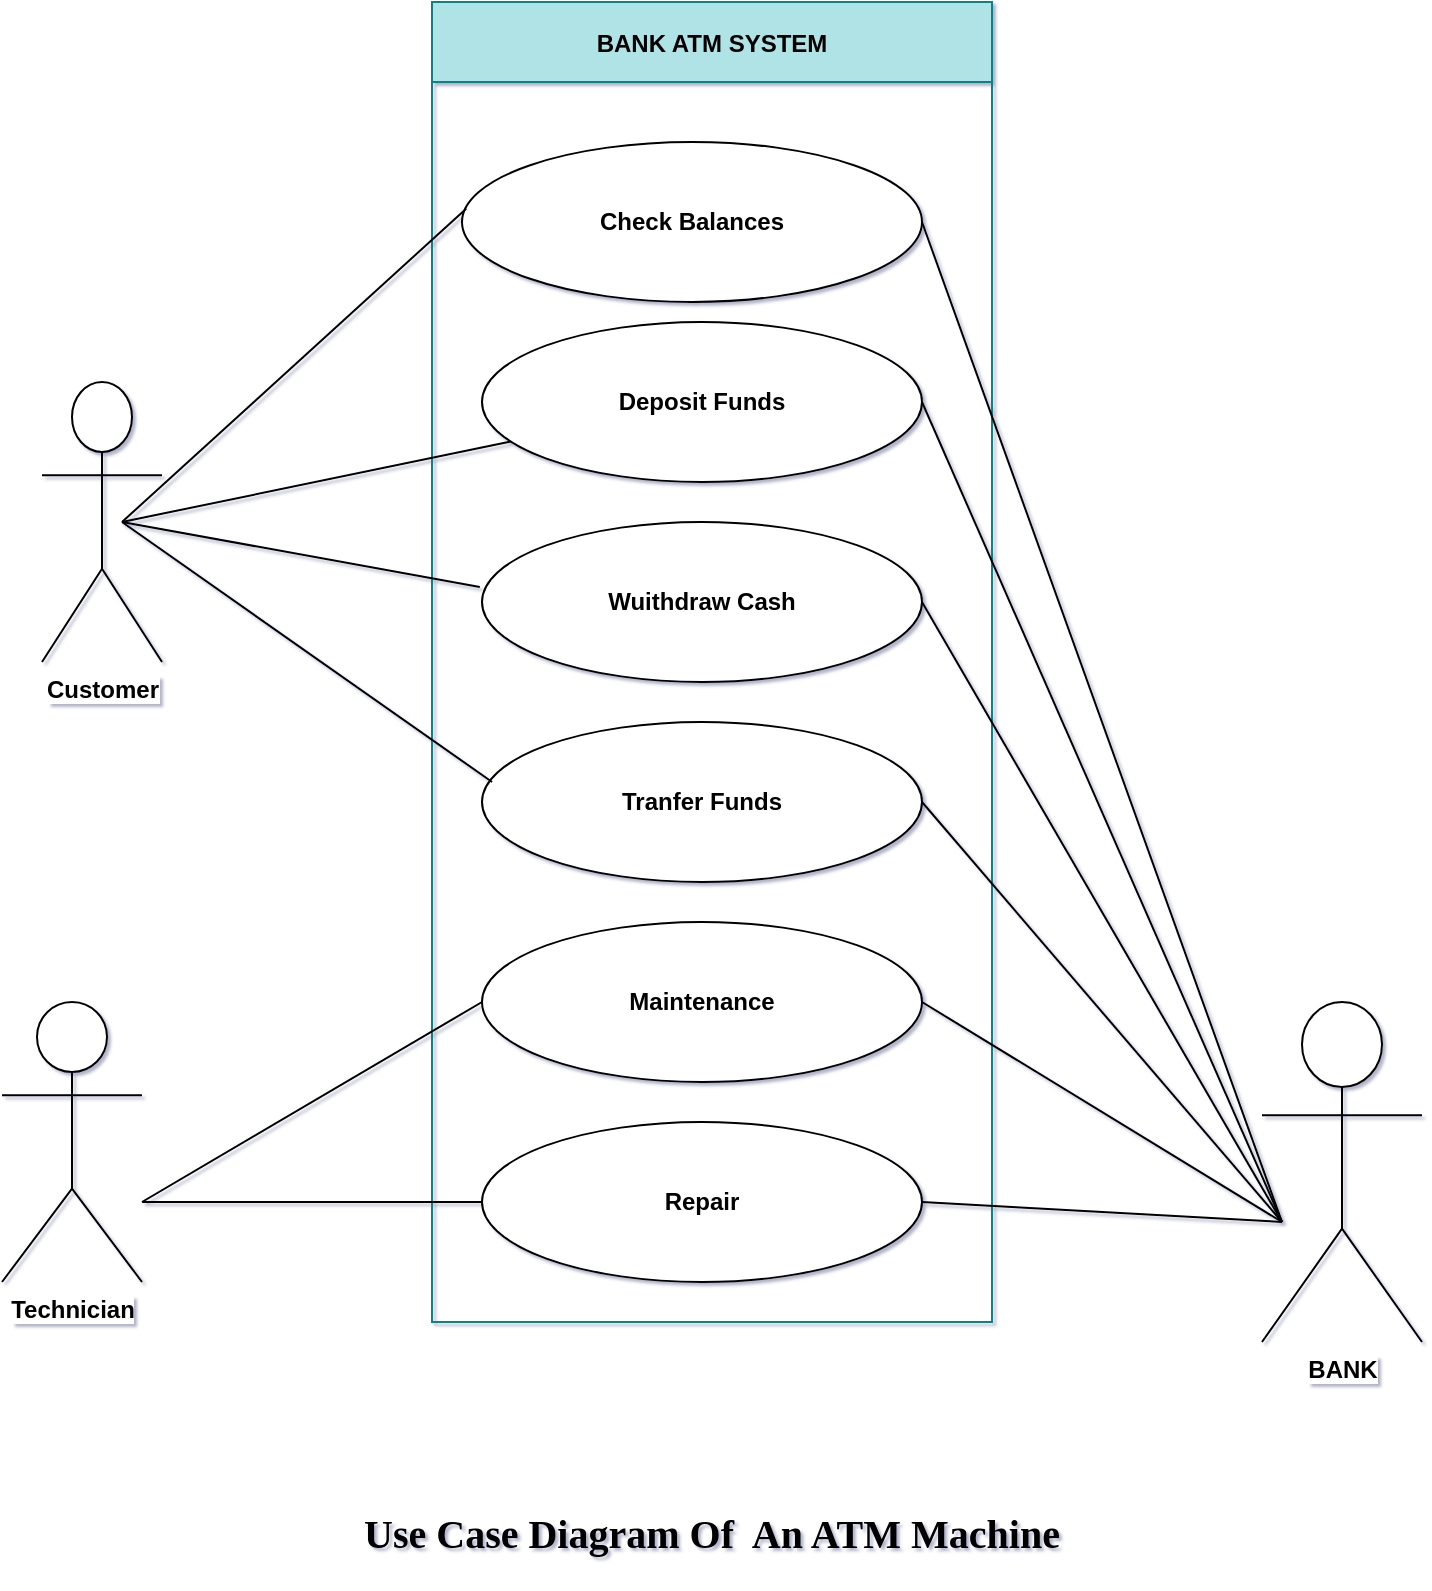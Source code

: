 <mxfile version="12.2.4" pages="1"><diagram id="pBEkNFrBGit8qOrox5yZ" name="Page-1"><mxGraphModel dx="1190" dy="798" grid="1" gridSize="10" guides="1" tooltips="1" connect="1" arrows="1" fold="1" page="1" pageScale="1" pageWidth="850" pageHeight="1100" math="0" shadow="1"><root><mxCell id="0"/><mxCell id="1" parent="0"/><mxCell id="20" value="BANK ATM SYSTEM" style="swimlane;startSize=40;fillColor=#b0e3e6;strokeColor=#0e8088;" parent="1" vertex="1"><mxGeometry x="285" y="550" width="280" height="660" as="geometry"/></mxCell><mxCell id="23" value="Check Balances" style="ellipse;whiteSpace=wrap;html=1;fontStyle=1" parent="20" vertex="1"><mxGeometry x="15" y="70" width="230" height="80" as="geometry"/></mxCell><mxCell id="24" value="Deposit Funds" style="ellipse;whiteSpace=wrap;html=1;fontStyle=1" parent="20" vertex="1"><mxGeometry x="25" y="160" width="220" height="80" as="geometry"/></mxCell><mxCell id="25" value="Wuithdraw Cash" style="ellipse;whiteSpace=wrap;html=1;fontStyle=1" parent="20" vertex="1"><mxGeometry x="25" y="260" width="220" height="80" as="geometry"/></mxCell><mxCell id="26" value="Tranfer Funds" style="ellipse;whiteSpace=wrap;html=1;fontStyle=1" parent="20" vertex="1"><mxGeometry x="25" y="360" width="220" height="80" as="geometry"/></mxCell><mxCell id="27" value="Maintenance" style="ellipse;whiteSpace=wrap;html=1;fontStyle=1" parent="20" vertex="1"><mxGeometry x="25" y="460" width="220" height="80" as="geometry"/></mxCell><mxCell id="28" value="Repair" style="ellipse;whiteSpace=wrap;html=1;fontStyle=1" parent="20" vertex="1"><mxGeometry x="25" y="560" width="220" height="80" as="geometry"/></mxCell><mxCell id="29" value="Customer" style="shape=umlActor;verticalLabelPosition=bottom;labelBackgroundColor=#ffffff;verticalAlign=top;html=1;outlineConnect=0;fontStyle=1" parent="1" vertex="1"><mxGeometry x="90" y="740" width="60" height="140" as="geometry"/></mxCell><mxCell id="30" value="Technician" style="shape=umlActor;verticalLabelPosition=bottom;labelBackgroundColor=#ffffff;verticalAlign=top;html=1;outlineConnect=0;fontStyle=1" parent="1" vertex="1"><mxGeometry x="70" y="1050" width="70" height="140" as="geometry"/></mxCell><mxCell id="37" value="BANK" style="shape=umlActor;verticalLabelPosition=bottom;labelBackgroundColor=#ffffff;verticalAlign=top;html=1;outlineConnect=0;fontStyle=1" parent="1" vertex="1"><mxGeometry x="700" y="1050" width="80" height="170" as="geometry"/></mxCell><mxCell id="38" value="" style="endArrow=none;html=1;entryX=0.009;entryY=0.417;entryDx=0;entryDy=0;entryPerimeter=0;" parent="1" target="23" edge="1"><mxGeometry width="50" height="50" relative="1" as="geometry"><mxPoint x="130" y="810" as="sourcePoint"/><mxPoint x="190" y="1020" as="targetPoint"/></mxGeometry></mxCell><mxCell id="39" value="" style="endArrow=none;html=1;" parent="1" target="24" edge="1"><mxGeometry width="50" height="50" relative="1" as="geometry"><mxPoint x="130" y="810" as="sourcePoint"/><mxPoint x="290" y="1050" as="targetPoint"/></mxGeometry></mxCell><mxCell id="40" value="" style="endArrow=none;html=1;entryX=-0.005;entryY=0.406;entryDx=0;entryDy=0;entryPerimeter=0;" parent="1" target="25" edge="1"><mxGeometry width="50" height="50" relative="1" as="geometry"><mxPoint x="130" y="810" as="sourcePoint"/><mxPoint x="310.447" y="1076.475" as="targetPoint"/></mxGeometry></mxCell><mxCell id="41" value="" style="endArrow=none;html=1;entryX=0.023;entryY=0.375;entryDx=0;entryDy=0;entryPerimeter=0;" parent="1" target="26" edge="1"><mxGeometry width="50" height="50" relative="1" as="geometry"><mxPoint x="130" y="810" as="sourcePoint"/><mxPoint x="300" y="1250" as="targetPoint"/></mxGeometry></mxCell><mxCell id="42" value="" style="endArrow=none;html=1;entryX=0;entryY=0.5;entryDx=0;entryDy=0;" parent="1" target="27" edge="1"><mxGeometry width="50" height="50" relative="1" as="geometry"><mxPoint x="140" y="1150" as="sourcePoint"/><mxPoint x="320.447" y="1386.475" as="targetPoint"/></mxGeometry></mxCell><mxCell id="43" value="" style="endArrow=none;html=1;entryX=0;entryY=0.5;entryDx=0;entryDy=0;" parent="1" target="28" edge="1"><mxGeometry width="50" height="50" relative="1" as="geometry"><mxPoint x="140" y="1150" as="sourcePoint"/><mxPoint x="350" y="1220" as="targetPoint"/></mxGeometry></mxCell><mxCell id="44" value="" style="endArrow=none;html=1;exitX=1;exitY=0.5;exitDx=0;exitDy=0;" parent="1" source="23" edge="1"><mxGeometry width="50" height="50" relative="1" as="geometry"><mxPoint x="590" y="1140" as="sourcePoint"/><mxPoint x="710" y="1160" as="targetPoint"/></mxGeometry></mxCell><mxCell id="45" value="" style="endArrow=none;html=1;exitX=1;exitY=0.5;exitDx=0;exitDy=0;" parent="1" source="24" edge="1"><mxGeometry width="50" height="50" relative="1" as="geometry"><mxPoint x="600" y="1090" as="sourcePoint"/><mxPoint x="710" y="1160" as="targetPoint"/></mxGeometry></mxCell><mxCell id="48" value="" style="endArrow=none;html=1;exitX=1;exitY=0.5;exitDx=0;exitDy=0;" parent="1" source="25" edge="1"><mxGeometry width="50" height="50" relative="1" as="geometry"><mxPoint x="580" y="1190" as="sourcePoint"/><mxPoint x="710" y="1160" as="targetPoint"/></mxGeometry></mxCell><mxCell id="49" value="" style="endArrow=none;html=1;exitX=1;exitY=0.5;exitDx=0;exitDy=0;" parent="1" source="26" edge="1"><mxGeometry width="50" height="50" relative="1" as="geometry"><mxPoint x="580" y="1240" as="sourcePoint"/><mxPoint x="710" y="1160" as="targetPoint"/></mxGeometry></mxCell><mxCell id="50" value="" style="endArrow=none;html=1;exitX=1;exitY=0.5;exitDx=0;exitDy=0;" parent="1" source="27" edge="1"><mxGeometry width="50" height="50" relative="1" as="geometry"><mxPoint x="550" y="1340" as="sourcePoint"/><mxPoint x="710" y="1160" as="targetPoint"/></mxGeometry></mxCell><mxCell id="51" value="" style="endArrow=none;html=1;exitX=1;exitY=0.5;exitDx=0;exitDy=0;" parent="1" source="28" edge="1"><mxGeometry width="50" height="50" relative="1" as="geometry"><mxPoint x="550" y="1450" as="sourcePoint"/><mxPoint x="710" y="1160" as="targetPoint"/></mxGeometry></mxCell><mxCell id="11" value="Use Case Diagram Of&amp;nbsp; An ATM Machine" style="text;html=1;strokeColor=none;fillColor=none;align=center;verticalAlign=middle;whiteSpace=wrap;rounded=0;fontStyle=1;fontSize=20;fontFamily=Georgia;" parent="1" vertex="1"><mxGeometry x="164.5" y="1290" width="520" height="50" as="geometry"/></mxCell></root></mxGraphModel></diagram></mxfile>